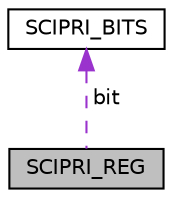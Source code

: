 digraph "SCIPRI_REG"
{
  edge [fontname="Helvetica",fontsize="10",labelfontname="Helvetica",labelfontsize="10"];
  node [fontname="Helvetica",fontsize="10",shape=record];
  Node1 [label="SCIPRI_REG",height=0.2,width=0.4,color="black", fillcolor="grey75", style="filled", fontcolor="black"];
  Node2 -> Node1 [dir="back",color="darkorchid3",fontsize="10",style="dashed",label=" bit" ,fontname="Helvetica"];
  Node2 [label="SCIPRI_BITS",height=0.2,width=0.4,color="black", fillcolor="white", style="filled",URL="$struct_s_c_i_p_r_i___b_i_t_s.html"];
}
